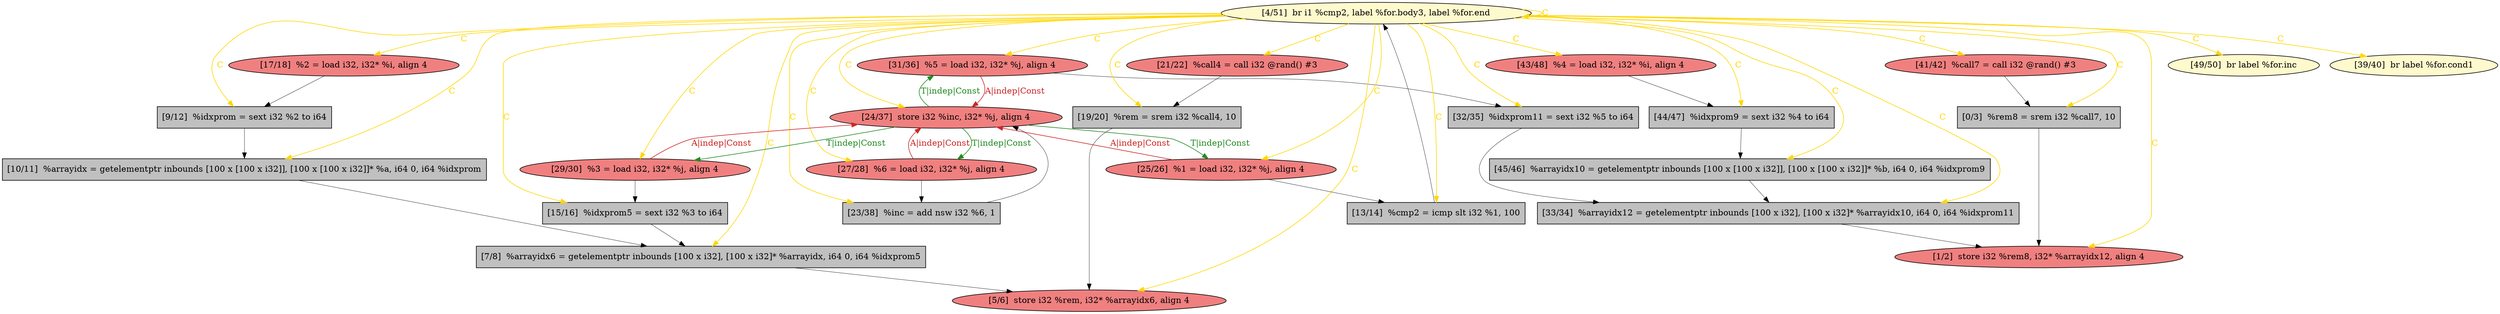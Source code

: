 
digraph G {


node2117 [fillcolor=lightcoral,label="[21/22]  %call4 = call i32 @rand() #3",shape=ellipse,style=filled ]
node2116 [fillcolor=grey,label="[10/11]  %arrayidx = getelementptr inbounds [100 x [100 x i32]], [100 x [100 x i32]]* %a, i64 0, i64 %idxprom",shape=rectangle,style=filled ]
node2113 [fillcolor=lightcoral,label="[17/18]  %2 = load i32, i32* %i, align 4",shape=ellipse,style=filled ]
node2112 [fillcolor=grey,label="[45/46]  %arrayidx10 = getelementptr inbounds [100 x [100 x i32]], [100 x [100 x i32]]* %b, i64 0, i64 %idxprom9",shape=rectangle,style=filled ]
node2115 [fillcolor=lightcoral,label="[43/48]  %4 = load i32, i32* %i, align 4",shape=ellipse,style=filled ]
node2111 [fillcolor=lightcoral,label="[31/36]  %5 = load i32, i32* %j, align 4",shape=ellipse,style=filled ]
node2110 [fillcolor=lightcoral,label="[27/28]  %6 = load i32, i32* %j, align 4",shape=ellipse,style=filled ]
node2097 [fillcolor=grey,label="[7/8]  %arrayidx6 = getelementptr inbounds [100 x i32], [100 x i32]* %arrayidx, i64 0, i64 %idxprom5",shape=rectangle,style=filled ]
node2095 [fillcolor=lightcoral,label="[41/42]  %call7 = call i32 @rand() #3",shape=ellipse,style=filled ]
node2093 [fillcolor=grey,label="[0/3]  %rem8 = srem i32 %call7, 10",shape=rectangle,style=filled ]
node2118 [fillcolor=grey,label="[19/20]  %rem = srem i32 %call4, 10",shape=rectangle,style=filled ]
node2099 [fillcolor=grey,label="[13/14]  %cmp2 = icmp slt i32 %1, 100",shape=rectangle,style=filled ]
node2094 [fillcolor=lemonchiffon,label="[4/51]  br i1 %cmp2, label %for.body3, label %for.end",shape=ellipse,style=filled ]
node2105 [fillcolor=lemonchiffon,label="[49/50]  br label %for.inc",shape=ellipse,style=filled ]
node2100 [fillcolor=grey,label="[44/47]  %idxprom9 = sext i32 %4 to i64",shape=rectangle,style=filled ]
node2101 [fillcolor=lightcoral,label="[29/30]  %3 = load i32, i32* %j, align 4",shape=ellipse,style=filled ]
node2114 [fillcolor=grey,label="[15/16]  %idxprom5 = sext i32 %3 to i64",shape=rectangle,style=filled ]
node2104 [fillcolor=lemonchiffon,label="[39/40]  br label %for.cond1",shape=ellipse,style=filled ]
node2102 [fillcolor=lightcoral,label="[25/26]  %1 = load i32, i32* %j, align 4",shape=ellipse,style=filled ]
node2109 [fillcolor=grey,label="[32/35]  %idxprom11 = sext i32 %5 to i64",shape=rectangle,style=filled ]
node2096 [fillcolor=lightcoral,label="[5/6]  store i32 %rem, i32* %arrayidx6, align 4",shape=ellipse,style=filled ]
node2103 [fillcolor=lightcoral,label="[1/2]  store i32 %rem8, i32* %arrayidx12, align 4",shape=ellipse,style=filled ]
node2106 [fillcolor=grey,label="[33/34]  %arrayidx12 = getelementptr inbounds [100 x i32], [100 x i32]* %arrayidx10, i64 0, i64 %idxprom11",shape=rectangle,style=filled ]
node2107 [fillcolor=grey,label="[23/38]  %inc = add nsw i32 %6, 1",shape=rectangle,style=filled ]
node2098 [fillcolor=grey,label="[9/12]  %idxprom = sext i32 %2 to i64",shape=rectangle,style=filled ]
node2108 [fillcolor=lightcoral,label="[24/37]  store i32 %inc, i32* %j, align 4",shape=ellipse,style=filled ]

node2094->node2104 [style=solid,color=gold,label="C",penwidth=1.0,fontcolor=gold ]
node2094->node2110 [style=solid,color=gold,label="C",penwidth=1.0,fontcolor=gold ]
node2117->node2118 [style=solid,color=black,label="",penwidth=0.5,fontcolor=black ]
node2111->node2108 [style=solid,color=firebrick3,label="A|indep|Const",penwidth=1.0,fontcolor=firebrick3 ]
node2101->node2108 [style=solid,color=firebrick3,label="A|indep|Const",penwidth=1.0,fontcolor=firebrick3 ]
node2108->node2101 [style=solid,color=forestgreen,label="T|indep|Const",penwidth=1.0,fontcolor=forestgreen ]
node2094->node2102 [style=solid,color=gold,label="C",penwidth=1.0,fontcolor=gold ]
node2094->node2099 [style=solid,color=gold,label="C",penwidth=1.0,fontcolor=gold ]
node2094->node2114 [style=solid,color=gold,label="C",penwidth=1.0,fontcolor=gold ]
node2102->node2099 [style=solid,color=black,label="",penwidth=0.5,fontcolor=black ]
node2112->node2106 [style=solid,color=black,label="",penwidth=0.5,fontcolor=black ]
node2097->node2096 [style=solid,color=black,label="",penwidth=0.5,fontcolor=black ]
node2094->node2107 [style=solid,color=gold,label="C",penwidth=1.0,fontcolor=gold ]
node2114->node2097 [style=solid,color=black,label="",penwidth=0.5,fontcolor=black ]
node2094->node2111 [style=solid,color=gold,label="C",penwidth=1.0,fontcolor=gold ]
node2100->node2112 [style=solid,color=black,label="",penwidth=0.5,fontcolor=black ]
node2115->node2100 [style=solid,color=black,label="",penwidth=0.5,fontcolor=black ]
node2094->node2098 [style=solid,color=gold,label="C",penwidth=1.0,fontcolor=gold ]
node2094->node2096 [style=solid,color=gold,label="C",penwidth=1.0,fontcolor=gold ]
node2093->node2103 [style=solid,color=black,label="",penwidth=0.5,fontcolor=black ]
node2094->node2108 [style=solid,color=gold,label="C",penwidth=1.0,fontcolor=gold ]
node2116->node2097 [style=solid,color=black,label="",penwidth=0.5,fontcolor=black ]
node2094->node2118 [style=solid,color=gold,label="C",penwidth=1.0,fontcolor=gold ]
node2094->node2116 [style=solid,color=gold,label="C",penwidth=1.0,fontcolor=gold ]
node2095->node2093 [style=solid,color=black,label="",penwidth=0.5,fontcolor=black ]
node2094->node2109 [style=solid,color=gold,label="C",penwidth=1.0,fontcolor=gold ]
node2094->node2095 [style=solid,color=gold,label="C",penwidth=1.0,fontcolor=gold ]
node2094->node2103 [style=solid,color=gold,label="C",penwidth=1.0,fontcolor=gold ]
node2094->node2105 [style=solid,color=gold,label="C",penwidth=1.0,fontcolor=gold ]
node2094->node2106 [style=solid,color=gold,label="C",penwidth=1.0,fontcolor=gold ]
node2108->node2111 [style=solid,color=forestgreen,label="T|indep|Const",penwidth=1.0,fontcolor=forestgreen ]
node2098->node2116 [style=solid,color=black,label="",penwidth=0.5,fontcolor=black ]
node2094->node2094 [style=solid,color=gold,label="C",penwidth=1.0,fontcolor=gold ]
node2099->node2094 [style=solid,color=black,label="",penwidth=0.5,fontcolor=black ]
node2110->node2108 [style=solid,color=firebrick3,label="A|indep|Const",penwidth=1.0,fontcolor=firebrick3 ]
node2094->node2115 [style=solid,color=gold,label="C",penwidth=1.0,fontcolor=gold ]
node2101->node2114 [style=solid,color=black,label="",penwidth=0.5,fontcolor=black ]
node2094->node2113 [style=solid,color=gold,label="C",penwidth=1.0,fontcolor=gold ]
node2094->node2112 [style=solid,color=gold,label="C",penwidth=1.0,fontcolor=gold ]
node2111->node2109 [style=solid,color=black,label="",penwidth=0.5,fontcolor=black ]
node2102->node2108 [style=solid,color=firebrick3,label="A|indep|Const",penwidth=1.0,fontcolor=firebrick3 ]
node2094->node2117 [style=solid,color=gold,label="C",penwidth=1.0,fontcolor=gold ]
node2094->node2101 [style=solid,color=gold,label="C",penwidth=1.0,fontcolor=gold ]
node2108->node2102 [style=solid,color=forestgreen,label="T|indep|Const",penwidth=1.0,fontcolor=forestgreen ]
node2118->node2096 [style=solid,color=black,label="",penwidth=0.5,fontcolor=black ]
node2107->node2108 [style=solid,color=black,label="",penwidth=0.5,fontcolor=black ]
node2113->node2098 [style=solid,color=black,label="",penwidth=0.5,fontcolor=black ]
node2108->node2110 [style=solid,color=forestgreen,label="T|indep|Const",penwidth=1.0,fontcolor=forestgreen ]
node2094->node2100 [style=solid,color=gold,label="C",penwidth=1.0,fontcolor=gold ]
node2110->node2107 [style=solid,color=black,label="",penwidth=0.5,fontcolor=black ]
node2094->node2093 [style=solid,color=gold,label="C",penwidth=1.0,fontcolor=gold ]
node2109->node2106 [style=solid,color=black,label="",penwidth=0.5,fontcolor=black ]
node2106->node2103 [style=solid,color=black,label="",penwidth=0.5,fontcolor=black ]
node2094->node2097 [style=solid,color=gold,label="C",penwidth=1.0,fontcolor=gold ]


}
